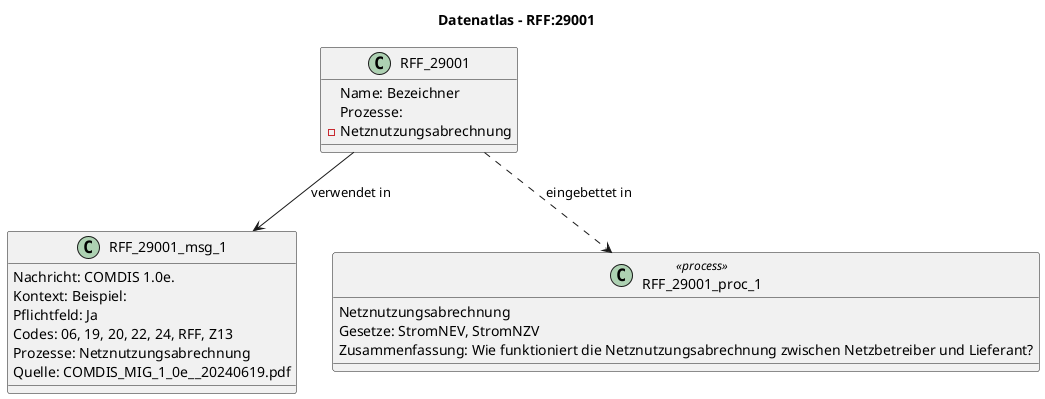 @startuml
title Datenatlas – RFF:29001
class RFF_29001 {
  Name: Bezeichner
  Prozesse:
    - Netznutzungsabrechnung
}
class RFF_29001_msg_1 {
  Nachricht: COMDIS 1.0e.
  Kontext: Beispiel:
  Pflichtfeld: Ja
  Codes: 06, 19, 20, 22, 24, RFF, Z13
  Prozesse: Netznutzungsabrechnung
  Quelle: COMDIS_MIG_1_0e__20240619.pdf
}
RFF_29001 --> RFF_29001_msg_1 : verwendet in
class RFF_29001_proc_1 <<process>> {
  Netznutzungsabrechnung
  Gesetze: StromNEV, StromNZV
  Zusammenfassung: Wie funktioniert die Netznutzungsabrechnung zwischen Netzbetreiber und Lieferant?
}
RFF_29001 ..> RFF_29001_proc_1 : eingebettet in
@enduml